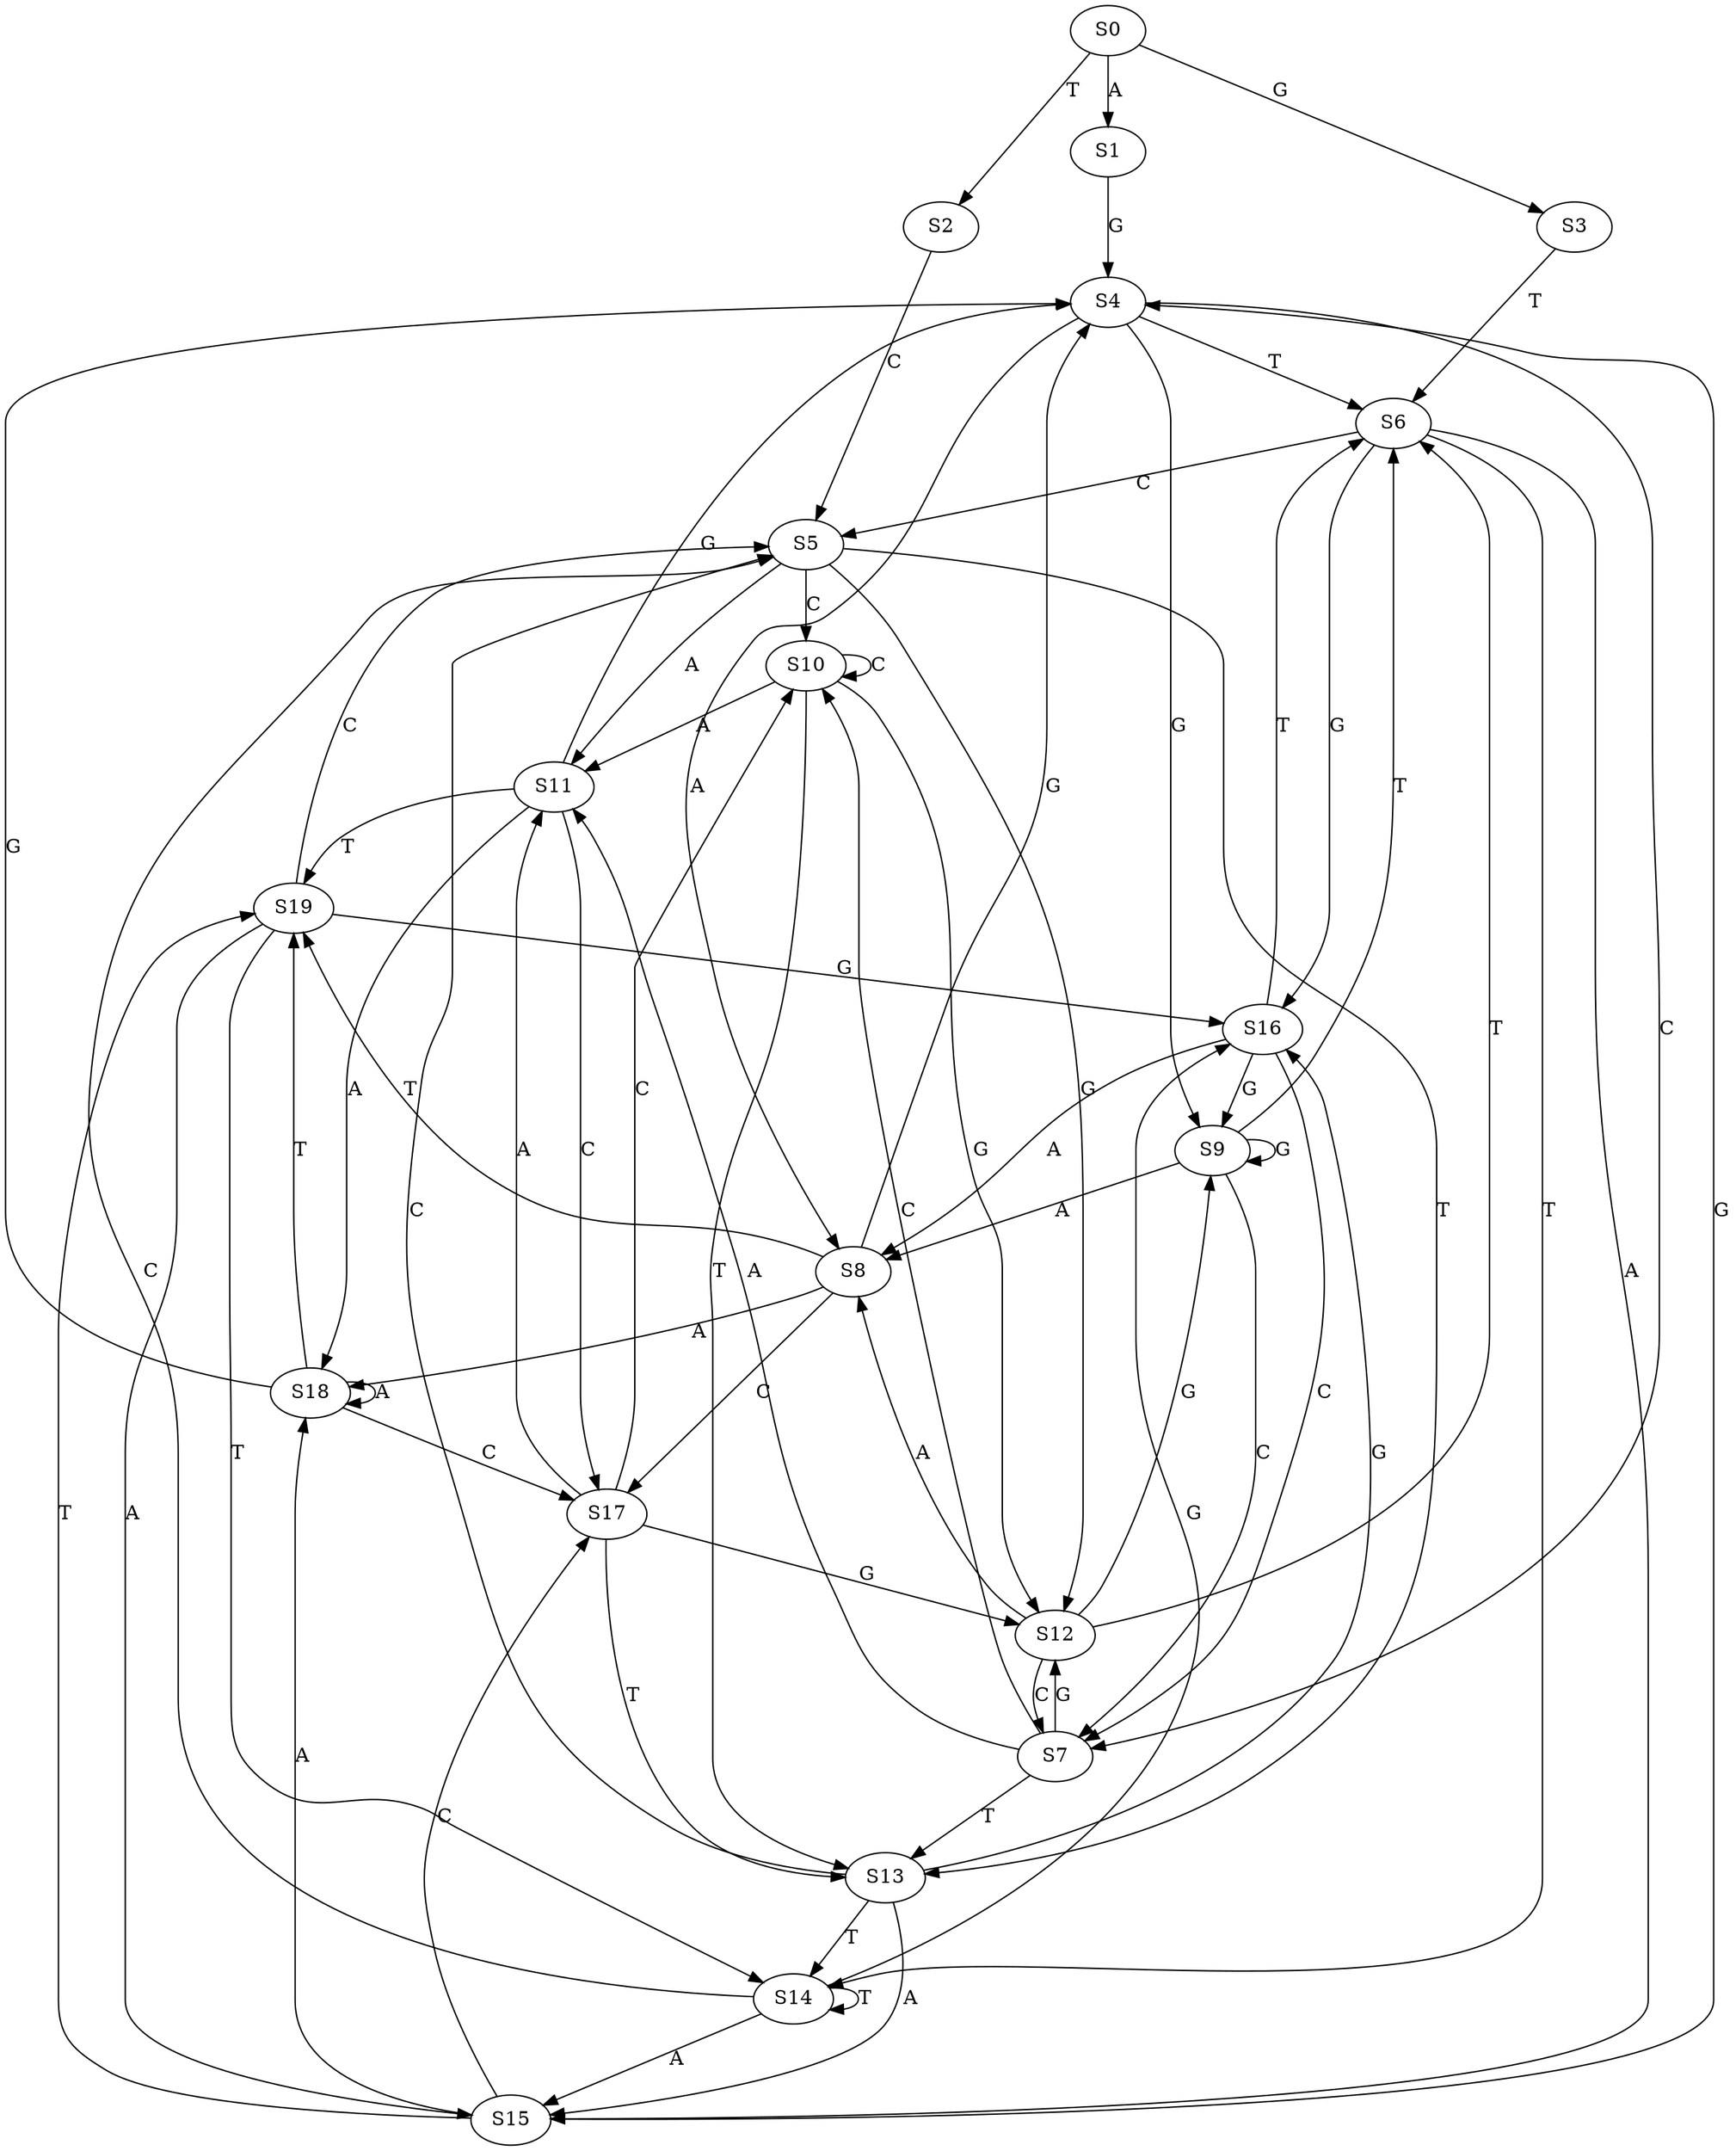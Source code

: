strict digraph  {
	S0 -> S1 [ label = A ];
	S0 -> S2 [ label = T ];
	S0 -> S3 [ label = G ];
	S1 -> S4 [ label = G ];
	S2 -> S5 [ label = C ];
	S3 -> S6 [ label = T ];
	S4 -> S7 [ label = C ];
	S4 -> S6 [ label = T ];
	S4 -> S8 [ label = A ];
	S4 -> S9 [ label = G ];
	S5 -> S10 [ label = C ];
	S5 -> S11 [ label = A ];
	S5 -> S12 [ label = G ];
	S5 -> S13 [ label = T ];
	S6 -> S14 [ label = T ];
	S6 -> S5 [ label = C ];
	S6 -> S15 [ label = A ];
	S6 -> S16 [ label = G ];
	S7 -> S12 [ label = G ];
	S7 -> S10 [ label = C ];
	S7 -> S13 [ label = T ];
	S7 -> S11 [ label = A ];
	S8 -> S17 [ label = C ];
	S8 -> S18 [ label = A ];
	S8 -> S4 [ label = G ];
	S8 -> S19 [ label = T ];
	S9 -> S6 [ label = T ];
	S9 -> S7 [ label = C ];
	S9 -> S8 [ label = A ];
	S9 -> S9 [ label = G ];
	S10 -> S13 [ label = T ];
	S10 -> S10 [ label = C ];
	S10 -> S12 [ label = G ];
	S10 -> S11 [ label = A ];
	S11 -> S18 [ label = A ];
	S11 -> S4 [ label = G ];
	S11 -> S17 [ label = C ];
	S11 -> S19 [ label = T ];
	S12 -> S9 [ label = G ];
	S12 -> S7 [ label = C ];
	S12 -> S8 [ label = A ];
	S12 -> S6 [ label = T ];
	S13 -> S16 [ label = G ];
	S13 -> S14 [ label = T ];
	S13 -> S5 [ label = C ];
	S13 -> S15 [ label = A ];
	S14 -> S5 [ label = C ];
	S14 -> S16 [ label = G ];
	S14 -> S15 [ label = A ];
	S14 -> S14 [ label = T ];
	S15 -> S4 [ label = G ];
	S15 -> S17 [ label = C ];
	S15 -> S18 [ label = A ];
	S15 -> S19 [ label = T ];
	S16 -> S9 [ label = G ];
	S16 -> S7 [ label = C ];
	S16 -> S6 [ label = T ];
	S16 -> S8 [ label = A ];
	S17 -> S10 [ label = C ];
	S17 -> S12 [ label = G ];
	S17 -> S13 [ label = T ];
	S17 -> S11 [ label = A ];
	S18 -> S19 [ label = T ];
	S18 -> S18 [ label = A ];
	S18 -> S4 [ label = G ];
	S18 -> S17 [ label = C ];
	S19 -> S15 [ label = A ];
	S19 -> S5 [ label = C ];
	S19 -> S14 [ label = T ];
	S19 -> S16 [ label = G ];
}
